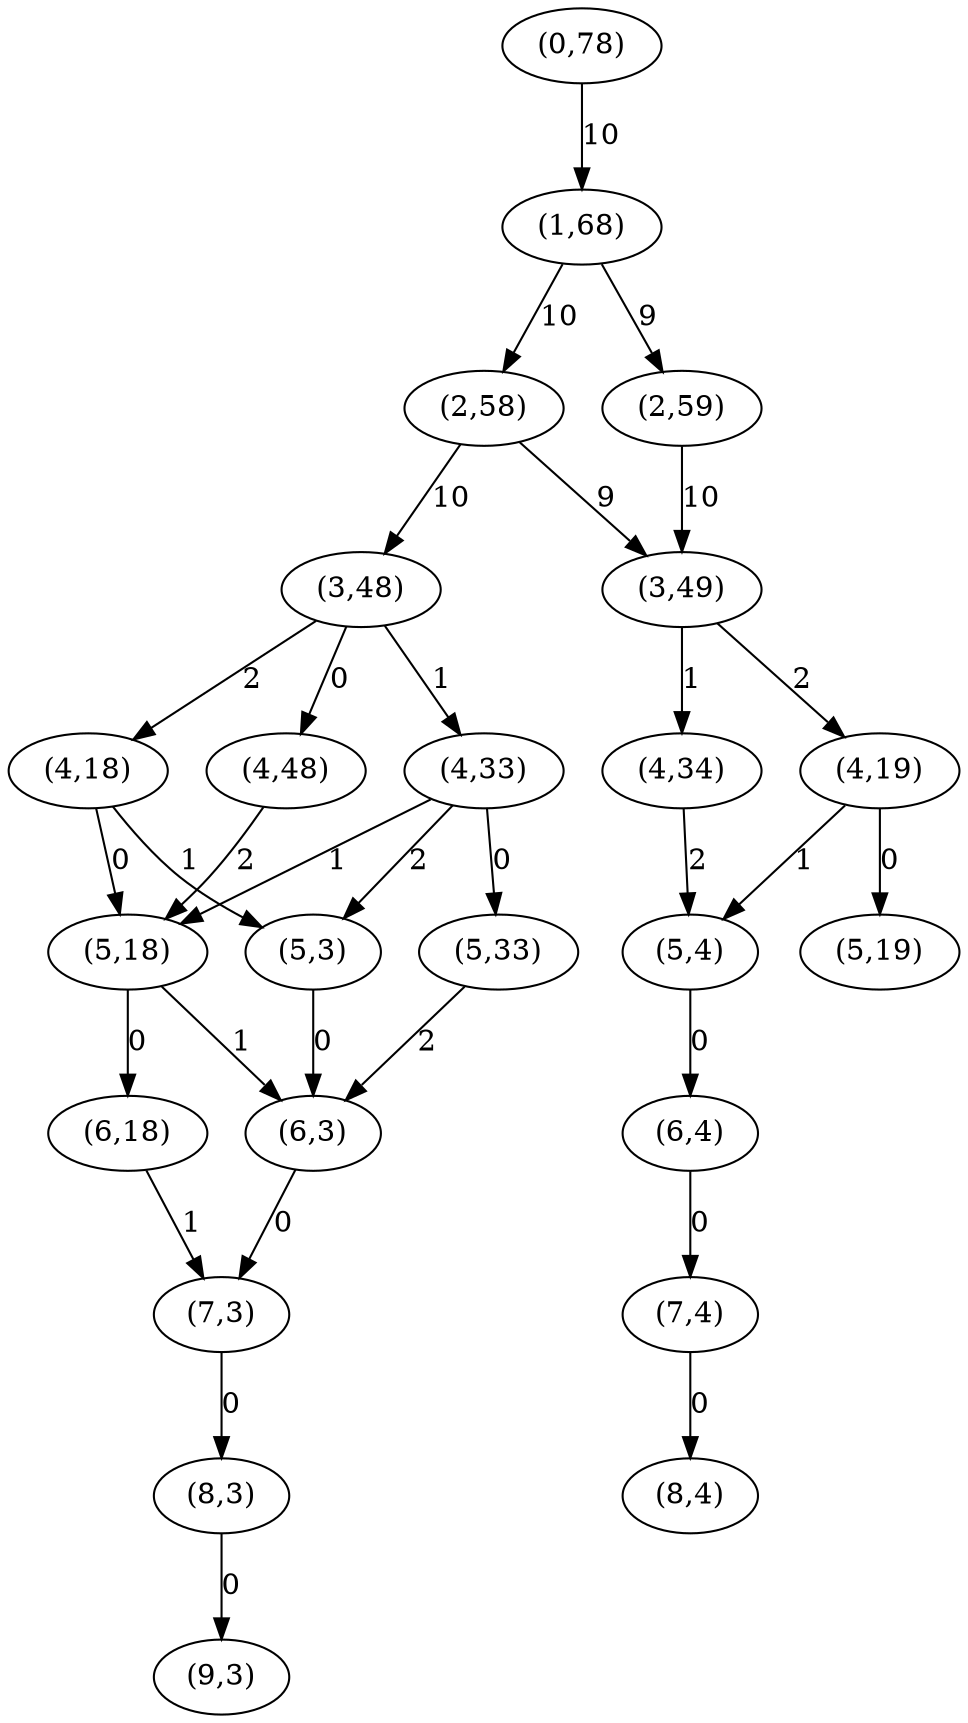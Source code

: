 strict digraph G {
  1 [ label="(0,78)" ];
  2 [ label="(1,68)" ];
  3 [ label="(2,58)" ];
  4 [ label="(3,48)" ];
  5 [ label="(4,18)" ];
  6 [ label="(5,3)" ];
  7 [ label="(6,3)" ];
  8 [ label="(7,3)" ];
  9 [ label="(8,3)" ];
  10 [ label="(9,3)" ];
  11 [ label="(5,18)" ];
  12 [ label="(6,18)" ];
  13 [ label="(4,33)" ];
  14 [ label="(5,33)" ];
  15 [ label="(4,48)" ];
  16 [ label="(3,49)" ];
  17 [ label="(4,19)" ];
  18 [ label="(5,4)" ];
  19 [ label="(6,4)" ];
  20 [ label="(7,4)" ];
  21 [ label="(8,4)" ];
  22 [ label="(5,19)" ];
  23 [ label="(4,34)" ];
  24 [ label="(2,59)" ];
  9 -> 10 [ label="0" ];
  8 -> 9 [ label="0" ];
  7 -> 8 [ label="0" ];
  6 -> 7 [ label="0" ];
  5 -> 6 [ label="1" ];
  11 -> 7 [ label="1" ];
  12 -> 8 [ label="1" ];
  11 -> 12 [ label="0" ];
  5 -> 11 [ label="0" ];
  4 -> 5 [ label="2" ];
  13 -> 6 [ label="2" ];
  13 -> 11 [ label="1" ];
  14 -> 7 [ label="2" ];
  13 -> 14 [ label="0" ];
  4 -> 13 [ label="1" ];
  15 -> 11 [ label="2" ];
  4 -> 15 [ label="0" ];
  3 -> 4 [ label="10" ];
  20 -> 21 [ label="0" ];
  19 -> 20 [ label="0" ];
  18 -> 19 [ label="0" ];
  17 -> 18 [ label="1" ];
  17 -> 22 [ label="0" ];
  16 -> 17 [ label="2" ];
  23 -> 18 [ label="2" ];
  16 -> 23 [ label="1" ];
  3 -> 16 [ label="9" ];
  2 -> 3 [ label="10" ];
  24 -> 16 [ label="10" ];
  2 -> 24 [ label="9" ];
  1 -> 2 [ label="10" ];
}
